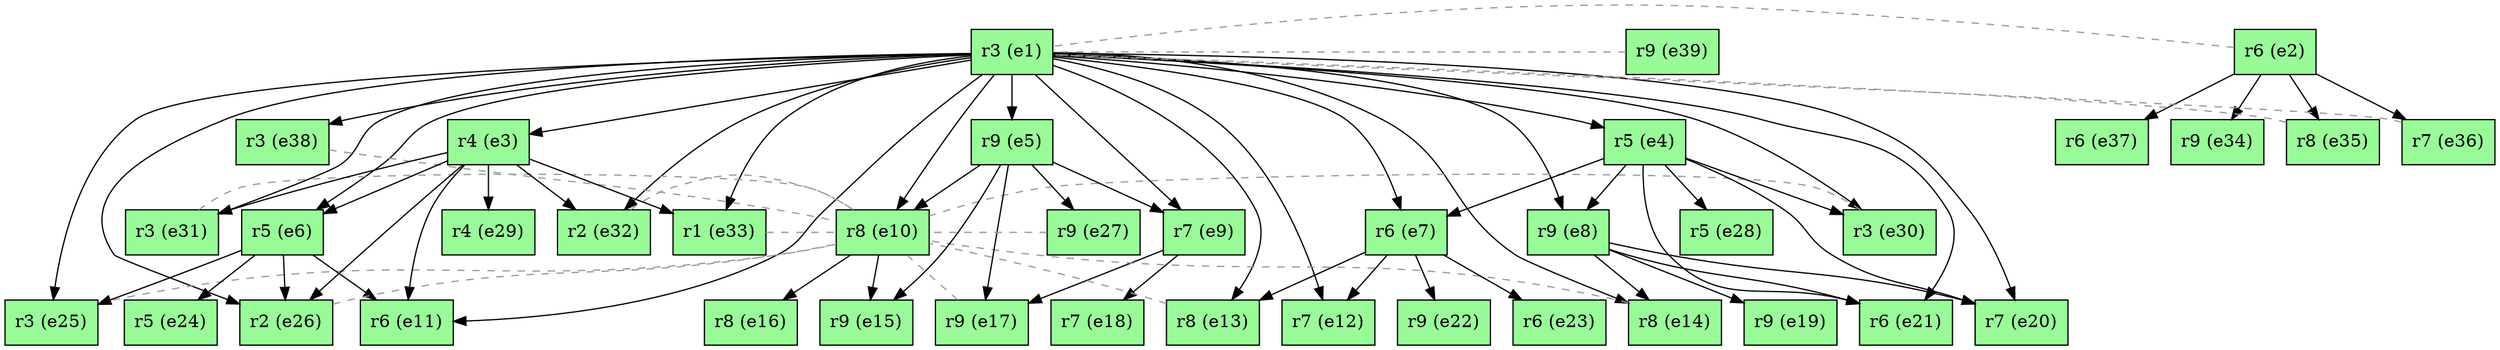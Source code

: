 digraph test {
  e1 -> e20;
  e1 -> e12;
  e1 -> e25;
  e1 -> e9;
  e1 -> e30;
  e1 -> e31;
  e1 -> e38;
  e1 -> e6;
  e1 -> e4;
  e1 -> e14;
  e1 -> e13;
  e1 -> e26;
  e1 -> e10;
  e1 -> e32;
  e1 -> e33;
  e1 -> e3;
  e1 -> e11;
  e1 -> e8;
  e1 -> e7;
  e1 -> e5;
  e1 -> e21;
  e2 -> e36;
  e2 -> e37;
  e2 -> e34;
  e2 -> e35;
  e3 -> e29;
  e3 -> e33;
  e3 -> e26;
  e3 -> e32;
  e3 -> e6;
  e3 -> e31;
  e3 -> e11;
  e4 -> e8;
  e4 -> e7;
  e4 -> e28;
  e4 -> e20;
  e4 -> e21;
  e4 -> e30;
  e5 -> e17;
  e5 -> e27;
  e5 -> e10;
  e5 -> e15;
  e5 -> e9;
  e6 -> e11;
  e6 -> e24;
  e6 -> e26;
  e6 -> e25;
  e7 -> e12;
  e7 -> e23;
  e7 -> e22;
  e7 -> e13;
  e8 -> e19;
  e8 -> e14;
  e8 -> e20;
  e8 -> e21;
  e9 -> e18;
  e9 -> e17;
  e10 -> e15;
  e10 -> e16;

//conflicts
  e2 -> e1 [arrowhead=none color=gray60 style=dashed constraint=false];
  e13 -> e10 [arrowhead=none color=gray60 style=dashed constraint=false];
  e14 -> e10 [arrowhead=none color=gray60 style=dashed constraint=false];
  e17 -> e10 [arrowhead=none color=gray60 style=dashed constraint=false];
  e25 -> e10 [arrowhead=none color=gray60 style=dashed constraint=false];
  e26 -> e10 [arrowhead=none color=gray60 style=dashed constraint=false];
  e27 -> e10 [arrowhead=none color=gray60 style=dashed constraint=false];
  e30 -> e10 [arrowhead=none color=gray60 style=dashed constraint=false];
  e31 -> e10 [arrowhead=none color=gray60 style=dashed constraint=false];
  e32 -> e10 [arrowhead=none color=gray60 style=dashed constraint=false];
  e33 -> e10 [arrowhead=none color=gray60 style=dashed constraint=false];
  e35 -> e1 [arrowhead=none color=gray60 style=dashed constraint=false];
  e36 -> e1 [arrowhead=none color=gray60 style=dashed constraint=false];
  e38 -> e10 [arrowhead=none color=gray60 style=dashed constraint=false];
  e39 -> e1 [arrowhead=none color=gray60 style=dashed constraint=false];

  e1 [fillcolor=palegreen label="r3 (e1)" shape=box style=filled];
  e2 [fillcolor=palegreen label="r6 (e2)" shape=box style=filled];
  e3 [fillcolor=palegreen label="r4 (e3)" shape=box style=filled];
  e4 [fillcolor=palegreen label="r5 (e4)" shape=box style=filled];
  e5 [fillcolor=palegreen label="r9 (e5)" shape=box style=filled];
  e6 [fillcolor=palegreen label="r5 (e6)" shape=box style=filled];
  e7 [fillcolor=palegreen label="r6 (e7)" shape=box style=filled];
  e8 [fillcolor=palegreen label="r9 (e8)" shape=box style=filled];
  e9 [fillcolor=palegreen label="r7 (e9)" shape=box style=filled];
  e10 [fillcolor=palegreen label="r8 (e10)" shape=box style=filled];
  e11 [fillcolor=palegreen label="r6 (e11)" shape=box style=filled];
  e12 [fillcolor=palegreen label="r7 (e12)" shape=box style=filled];
  e13 [fillcolor=palegreen label="r8 (e13)" shape=box style=filled];
  e14 [fillcolor=palegreen label="r8 (e14)" shape=box style=filled];
  e15 [fillcolor=palegreen label="r9 (e15)" shape=box style=filled];
  e16 [fillcolor=palegreen label="r8 (e16)" shape=box style=filled];
  e17 [fillcolor=palegreen label="r9 (e17)" shape=box style=filled];
  e18 [fillcolor=palegreen label="r7 (e18)" shape=box style=filled];
  e19 [fillcolor=palegreen label="r9 (e19)" shape=box style=filled];
  e20 [fillcolor=palegreen label="r7 (e20)" shape=box style=filled];
  e21 [fillcolor=palegreen label="r6 (e21)" shape=box style=filled];
  e22 [fillcolor=palegreen label="r9 (e22)" shape=box style=filled];
  e23 [fillcolor=palegreen label="r6 (e23)" shape=box style=filled];
  e24 [fillcolor=palegreen label="r5 (e24)" shape=box style=filled];
  e25 [fillcolor=palegreen label="r3 (e25)" shape=box style=filled];
  e26 [fillcolor=palegreen label="r2 (e26)" shape=box style=filled];
  e27 [fillcolor=palegreen label="r9 (e27)" shape=box style=filled];
  e28 [fillcolor=palegreen label="r5 (e28)" shape=box style=filled];
  e29 [fillcolor=palegreen label="r4 (e29)" shape=box style=filled];
  e30 [fillcolor=palegreen label="r3 (e30)" shape=box style=filled];
  e31 [fillcolor=palegreen label="r3 (e31)" shape=box style=filled];
  e32 [fillcolor=palegreen label="r2 (e32)" shape=box style=filled];
  e33 [fillcolor=palegreen label="r1 (e33)" shape=box style=filled];
  e34 [fillcolor=palegreen label="r9 (e34)" shape=box style=filled];
  e35 [fillcolor=palegreen label="r8 (e35)" shape=box style=filled];
  e36 [fillcolor=palegreen label="r7 (e36)" shape=box style=filled];
  e37 [fillcolor=palegreen label="r6 (e37)" shape=box style=filled];
  e38 [fillcolor=palegreen label="r3 (e38)" shape=box style=filled];
  e39 [fillcolor=palegreen label="r9 (e39)" shape=box style=filled];
}
